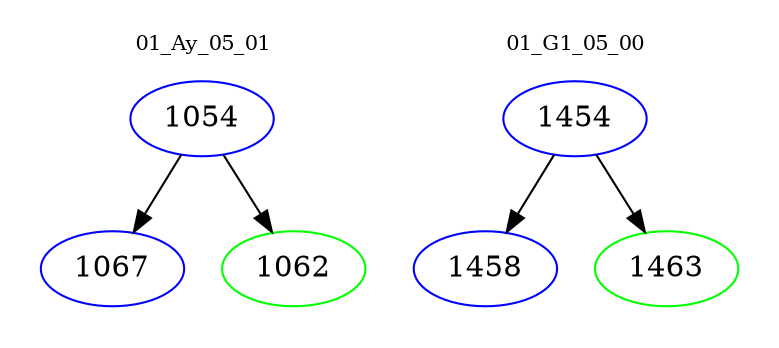 digraph{
subgraph cluster_0 {
color = white
label = "01_Ay_05_01";
fontsize=10;
T0_1054 [label="1054", color="blue"]
T0_1054 -> T0_1067 [color="black"]
T0_1067 [label="1067", color="blue"]
T0_1054 -> T0_1062 [color="black"]
T0_1062 [label="1062", color="green"]
}
subgraph cluster_1 {
color = white
label = "01_G1_05_00";
fontsize=10;
T1_1454 [label="1454", color="blue"]
T1_1454 -> T1_1458 [color="black"]
T1_1458 [label="1458", color="blue"]
T1_1454 -> T1_1463 [color="black"]
T1_1463 [label="1463", color="green"]
}
}
